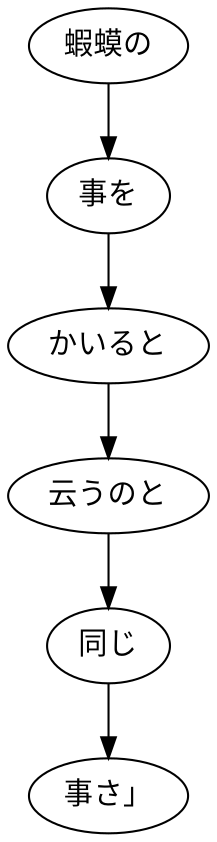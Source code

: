 digraph graph6031 {
	node0 [label="蝦蟆の"];
	node1 [label="事を"];
	node2 [label="かいると"];
	node3 [label="云うのと"];
	node4 [label="同じ"];
	node5 [label="事さ」"];
	node0 -> node1;
	node1 -> node2;
	node2 -> node3;
	node3 -> node4;
	node4 -> node5;
}

